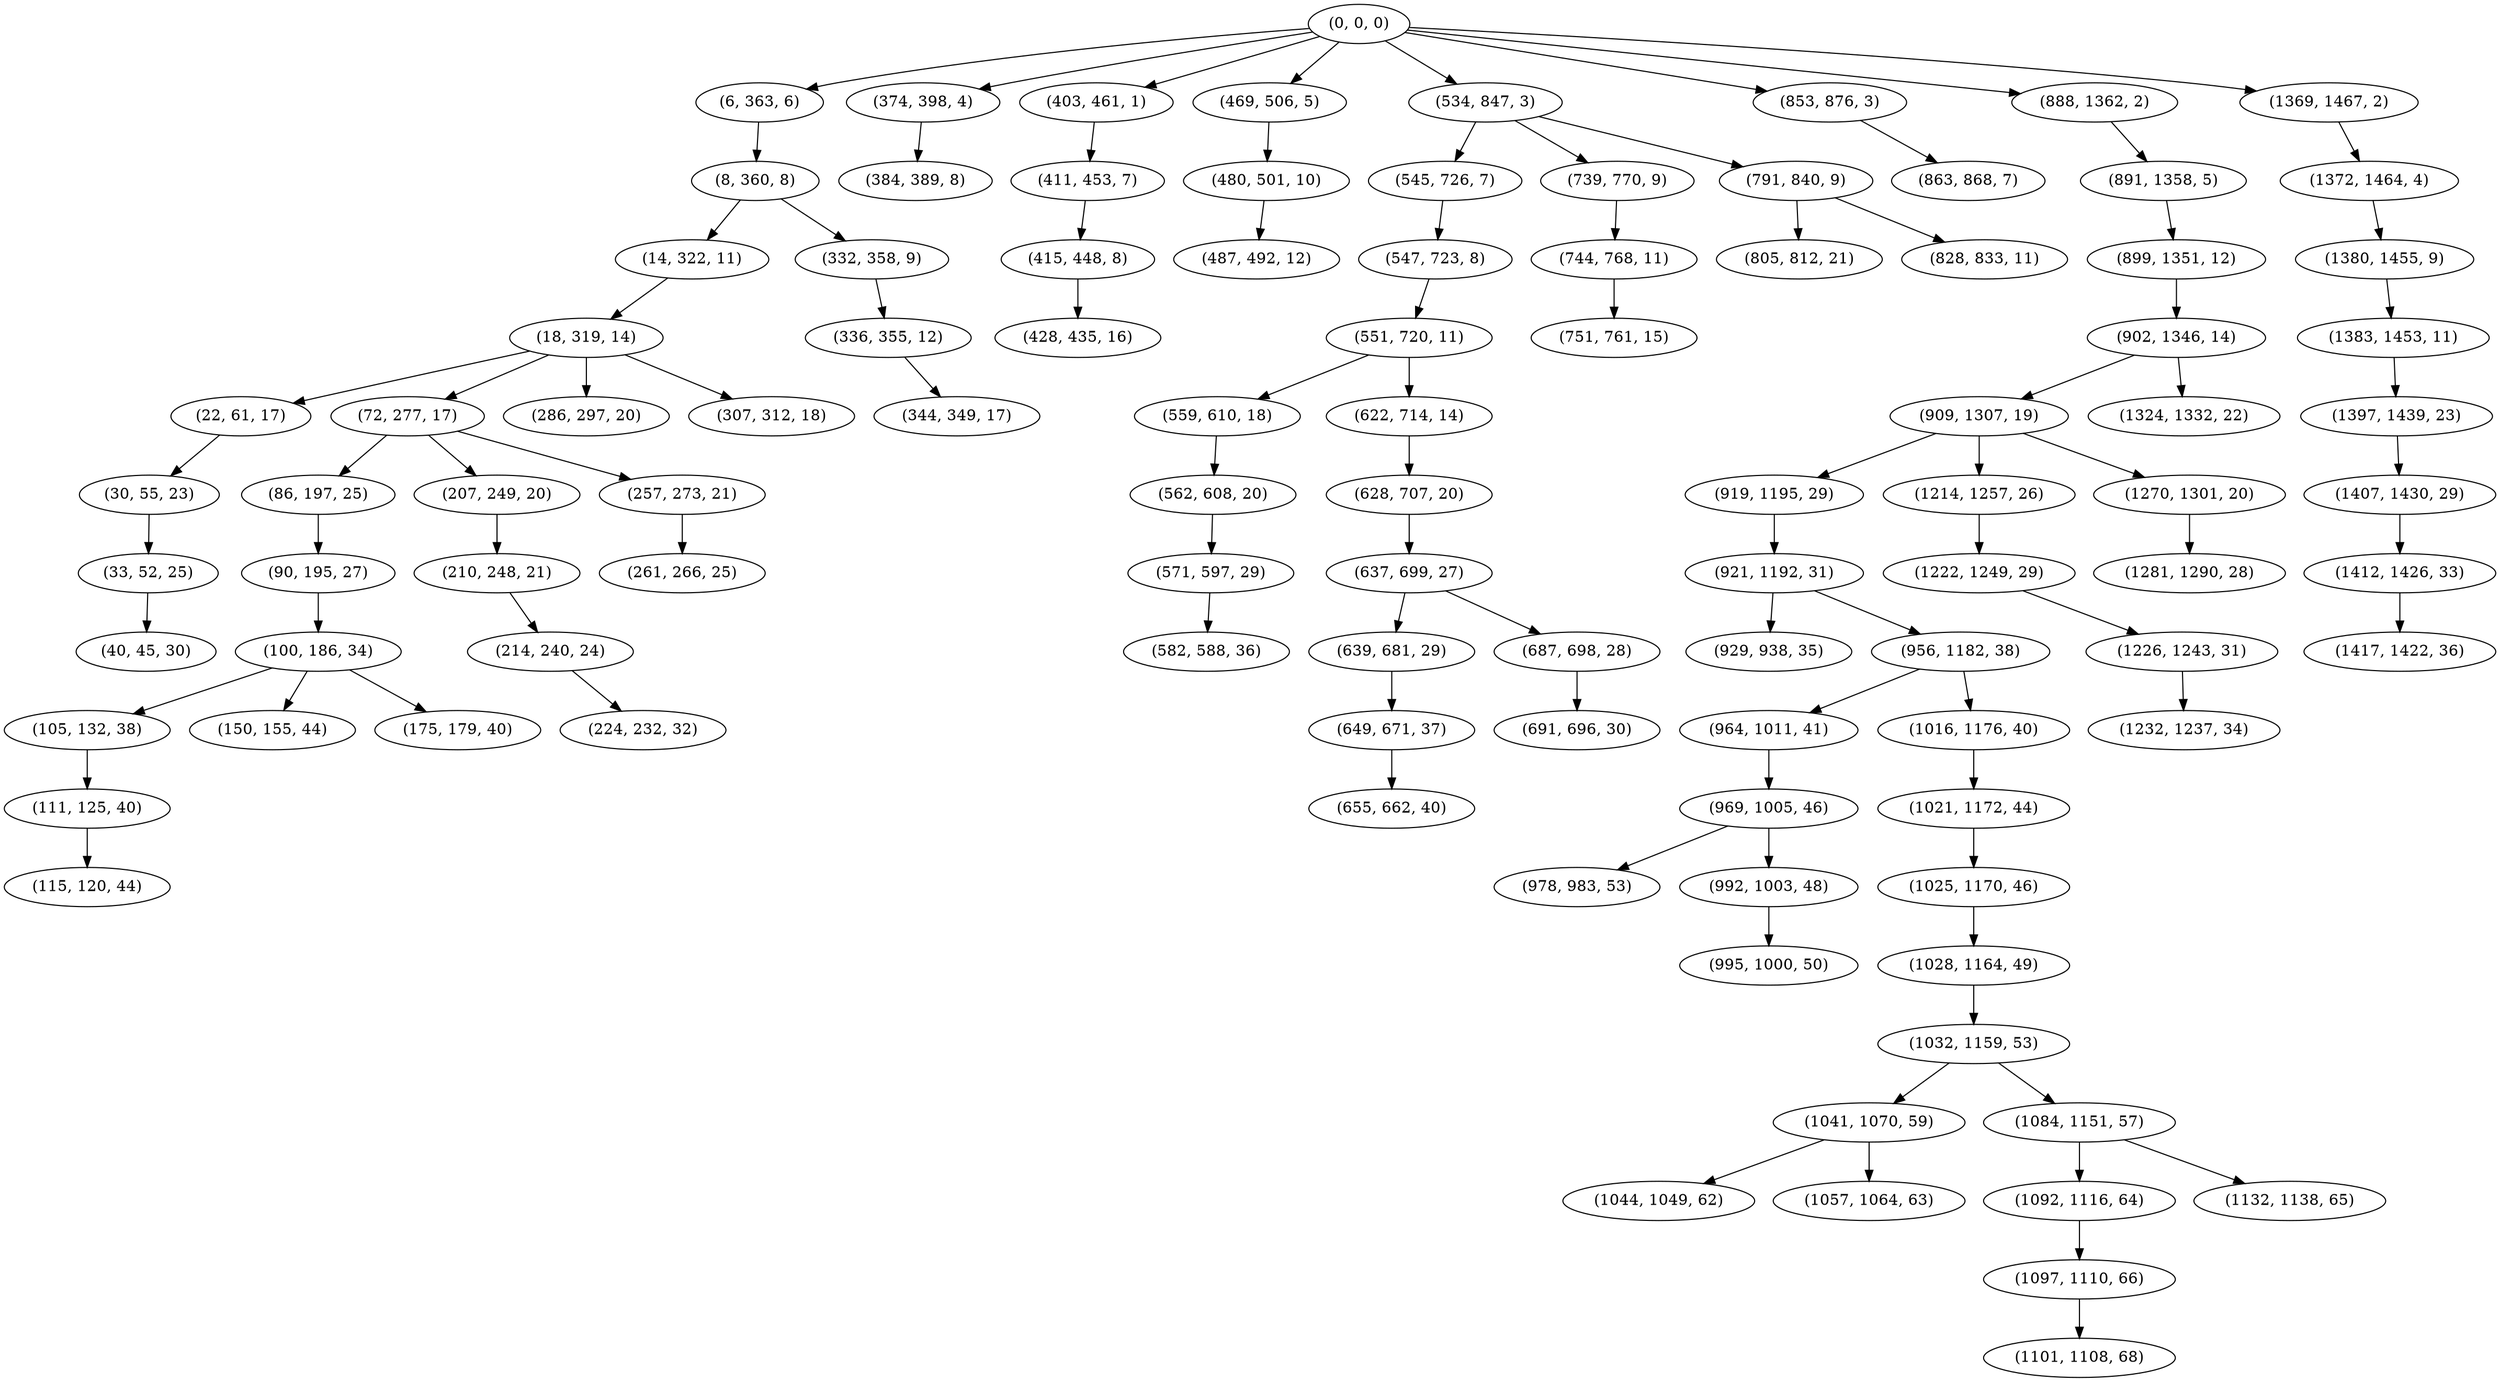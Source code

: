 digraph tree {
    "(0, 0, 0)";
    "(6, 363, 6)";
    "(8, 360, 8)";
    "(14, 322, 11)";
    "(18, 319, 14)";
    "(22, 61, 17)";
    "(30, 55, 23)";
    "(33, 52, 25)";
    "(40, 45, 30)";
    "(72, 277, 17)";
    "(86, 197, 25)";
    "(90, 195, 27)";
    "(100, 186, 34)";
    "(105, 132, 38)";
    "(111, 125, 40)";
    "(115, 120, 44)";
    "(150, 155, 44)";
    "(175, 179, 40)";
    "(207, 249, 20)";
    "(210, 248, 21)";
    "(214, 240, 24)";
    "(224, 232, 32)";
    "(257, 273, 21)";
    "(261, 266, 25)";
    "(286, 297, 20)";
    "(307, 312, 18)";
    "(332, 358, 9)";
    "(336, 355, 12)";
    "(344, 349, 17)";
    "(374, 398, 4)";
    "(384, 389, 8)";
    "(403, 461, 1)";
    "(411, 453, 7)";
    "(415, 448, 8)";
    "(428, 435, 16)";
    "(469, 506, 5)";
    "(480, 501, 10)";
    "(487, 492, 12)";
    "(534, 847, 3)";
    "(545, 726, 7)";
    "(547, 723, 8)";
    "(551, 720, 11)";
    "(559, 610, 18)";
    "(562, 608, 20)";
    "(571, 597, 29)";
    "(582, 588, 36)";
    "(622, 714, 14)";
    "(628, 707, 20)";
    "(637, 699, 27)";
    "(639, 681, 29)";
    "(649, 671, 37)";
    "(655, 662, 40)";
    "(687, 698, 28)";
    "(691, 696, 30)";
    "(739, 770, 9)";
    "(744, 768, 11)";
    "(751, 761, 15)";
    "(791, 840, 9)";
    "(805, 812, 21)";
    "(828, 833, 11)";
    "(853, 876, 3)";
    "(863, 868, 7)";
    "(888, 1362, 2)";
    "(891, 1358, 5)";
    "(899, 1351, 12)";
    "(902, 1346, 14)";
    "(909, 1307, 19)";
    "(919, 1195, 29)";
    "(921, 1192, 31)";
    "(929, 938, 35)";
    "(956, 1182, 38)";
    "(964, 1011, 41)";
    "(969, 1005, 46)";
    "(978, 983, 53)";
    "(992, 1003, 48)";
    "(995, 1000, 50)";
    "(1016, 1176, 40)";
    "(1021, 1172, 44)";
    "(1025, 1170, 46)";
    "(1028, 1164, 49)";
    "(1032, 1159, 53)";
    "(1041, 1070, 59)";
    "(1044, 1049, 62)";
    "(1057, 1064, 63)";
    "(1084, 1151, 57)";
    "(1092, 1116, 64)";
    "(1097, 1110, 66)";
    "(1101, 1108, 68)";
    "(1132, 1138, 65)";
    "(1214, 1257, 26)";
    "(1222, 1249, 29)";
    "(1226, 1243, 31)";
    "(1232, 1237, 34)";
    "(1270, 1301, 20)";
    "(1281, 1290, 28)";
    "(1324, 1332, 22)";
    "(1369, 1467, 2)";
    "(1372, 1464, 4)";
    "(1380, 1455, 9)";
    "(1383, 1453, 11)";
    "(1397, 1439, 23)";
    "(1407, 1430, 29)";
    "(1412, 1426, 33)";
    "(1417, 1422, 36)";
    "(0, 0, 0)" -> "(6, 363, 6)";
    "(0, 0, 0)" -> "(374, 398, 4)";
    "(0, 0, 0)" -> "(403, 461, 1)";
    "(0, 0, 0)" -> "(469, 506, 5)";
    "(0, 0, 0)" -> "(534, 847, 3)";
    "(0, 0, 0)" -> "(853, 876, 3)";
    "(0, 0, 0)" -> "(888, 1362, 2)";
    "(0, 0, 0)" -> "(1369, 1467, 2)";
    "(6, 363, 6)" -> "(8, 360, 8)";
    "(8, 360, 8)" -> "(14, 322, 11)";
    "(8, 360, 8)" -> "(332, 358, 9)";
    "(14, 322, 11)" -> "(18, 319, 14)";
    "(18, 319, 14)" -> "(22, 61, 17)";
    "(18, 319, 14)" -> "(72, 277, 17)";
    "(18, 319, 14)" -> "(286, 297, 20)";
    "(18, 319, 14)" -> "(307, 312, 18)";
    "(22, 61, 17)" -> "(30, 55, 23)";
    "(30, 55, 23)" -> "(33, 52, 25)";
    "(33, 52, 25)" -> "(40, 45, 30)";
    "(72, 277, 17)" -> "(86, 197, 25)";
    "(72, 277, 17)" -> "(207, 249, 20)";
    "(72, 277, 17)" -> "(257, 273, 21)";
    "(86, 197, 25)" -> "(90, 195, 27)";
    "(90, 195, 27)" -> "(100, 186, 34)";
    "(100, 186, 34)" -> "(105, 132, 38)";
    "(100, 186, 34)" -> "(150, 155, 44)";
    "(100, 186, 34)" -> "(175, 179, 40)";
    "(105, 132, 38)" -> "(111, 125, 40)";
    "(111, 125, 40)" -> "(115, 120, 44)";
    "(207, 249, 20)" -> "(210, 248, 21)";
    "(210, 248, 21)" -> "(214, 240, 24)";
    "(214, 240, 24)" -> "(224, 232, 32)";
    "(257, 273, 21)" -> "(261, 266, 25)";
    "(332, 358, 9)" -> "(336, 355, 12)";
    "(336, 355, 12)" -> "(344, 349, 17)";
    "(374, 398, 4)" -> "(384, 389, 8)";
    "(403, 461, 1)" -> "(411, 453, 7)";
    "(411, 453, 7)" -> "(415, 448, 8)";
    "(415, 448, 8)" -> "(428, 435, 16)";
    "(469, 506, 5)" -> "(480, 501, 10)";
    "(480, 501, 10)" -> "(487, 492, 12)";
    "(534, 847, 3)" -> "(545, 726, 7)";
    "(534, 847, 3)" -> "(739, 770, 9)";
    "(534, 847, 3)" -> "(791, 840, 9)";
    "(545, 726, 7)" -> "(547, 723, 8)";
    "(547, 723, 8)" -> "(551, 720, 11)";
    "(551, 720, 11)" -> "(559, 610, 18)";
    "(551, 720, 11)" -> "(622, 714, 14)";
    "(559, 610, 18)" -> "(562, 608, 20)";
    "(562, 608, 20)" -> "(571, 597, 29)";
    "(571, 597, 29)" -> "(582, 588, 36)";
    "(622, 714, 14)" -> "(628, 707, 20)";
    "(628, 707, 20)" -> "(637, 699, 27)";
    "(637, 699, 27)" -> "(639, 681, 29)";
    "(637, 699, 27)" -> "(687, 698, 28)";
    "(639, 681, 29)" -> "(649, 671, 37)";
    "(649, 671, 37)" -> "(655, 662, 40)";
    "(687, 698, 28)" -> "(691, 696, 30)";
    "(739, 770, 9)" -> "(744, 768, 11)";
    "(744, 768, 11)" -> "(751, 761, 15)";
    "(791, 840, 9)" -> "(805, 812, 21)";
    "(791, 840, 9)" -> "(828, 833, 11)";
    "(853, 876, 3)" -> "(863, 868, 7)";
    "(888, 1362, 2)" -> "(891, 1358, 5)";
    "(891, 1358, 5)" -> "(899, 1351, 12)";
    "(899, 1351, 12)" -> "(902, 1346, 14)";
    "(902, 1346, 14)" -> "(909, 1307, 19)";
    "(902, 1346, 14)" -> "(1324, 1332, 22)";
    "(909, 1307, 19)" -> "(919, 1195, 29)";
    "(909, 1307, 19)" -> "(1214, 1257, 26)";
    "(909, 1307, 19)" -> "(1270, 1301, 20)";
    "(919, 1195, 29)" -> "(921, 1192, 31)";
    "(921, 1192, 31)" -> "(929, 938, 35)";
    "(921, 1192, 31)" -> "(956, 1182, 38)";
    "(956, 1182, 38)" -> "(964, 1011, 41)";
    "(956, 1182, 38)" -> "(1016, 1176, 40)";
    "(964, 1011, 41)" -> "(969, 1005, 46)";
    "(969, 1005, 46)" -> "(978, 983, 53)";
    "(969, 1005, 46)" -> "(992, 1003, 48)";
    "(992, 1003, 48)" -> "(995, 1000, 50)";
    "(1016, 1176, 40)" -> "(1021, 1172, 44)";
    "(1021, 1172, 44)" -> "(1025, 1170, 46)";
    "(1025, 1170, 46)" -> "(1028, 1164, 49)";
    "(1028, 1164, 49)" -> "(1032, 1159, 53)";
    "(1032, 1159, 53)" -> "(1041, 1070, 59)";
    "(1032, 1159, 53)" -> "(1084, 1151, 57)";
    "(1041, 1070, 59)" -> "(1044, 1049, 62)";
    "(1041, 1070, 59)" -> "(1057, 1064, 63)";
    "(1084, 1151, 57)" -> "(1092, 1116, 64)";
    "(1084, 1151, 57)" -> "(1132, 1138, 65)";
    "(1092, 1116, 64)" -> "(1097, 1110, 66)";
    "(1097, 1110, 66)" -> "(1101, 1108, 68)";
    "(1214, 1257, 26)" -> "(1222, 1249, 29)";
    "(1222, 1249, 29)" -> "(1226, 1243, 31)";
    "(1226, 1243, 31)" -> "(1232, 1237, 34)";
    "(1270, 1301, 20)" -> "(1281, 1290, 28)";
    "(1369, 1467, 2)" -> "(1372, 1464, 4)";
    "(1372, 1464, 4)" -> "(1380, 1455, 9)";
    "(1380, 1455, 9)" -> "(1383, 1453, 11)";
    "(1383, 1453, 11)" -> "(1397, 1439, 23)";
    "(1397, 1439, 23)" -> "(1407, 1430, 29)";
    "(1407, 1430, 29)" -> "(1412, 1426, 33)";
    "(1412, 1426, 33)" -> "(1417, 1422, 36)";
}
